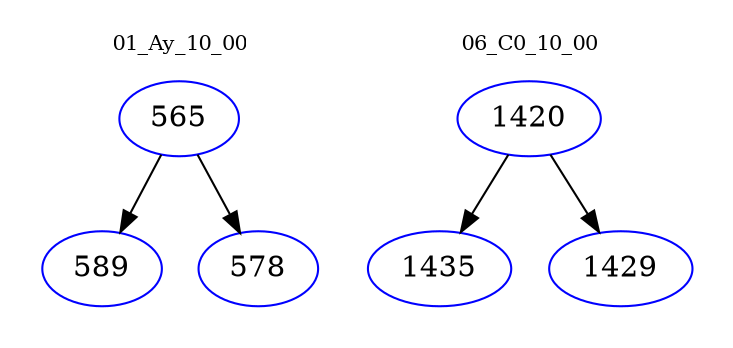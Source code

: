 digraph{
subgraph cluster_0 {
color = white
label = "01_Ay_10_00";
fontsize=10;
T0_565 [label="565", color="blue"]
T0_565 -> T0_589 [color="black"]
T0_589 [label="589", color="blue"]
T0_565 -> T0_578 [color="black"]
T0_578 [label="578", color="blue"]
}
subgraph cluster_1 {
color = white
label = "06_C0_10_00";
fontsize=10;
T1_1420 [label="1420", color="blue"]
T1_1420 -> T1_1435 [color="black"]
T1_1435 [label="1435", color="blue"]
T1_1420 -> T1_1429 [color="black"]
T1_1429 [label="1429", color="blue"]
}
}
